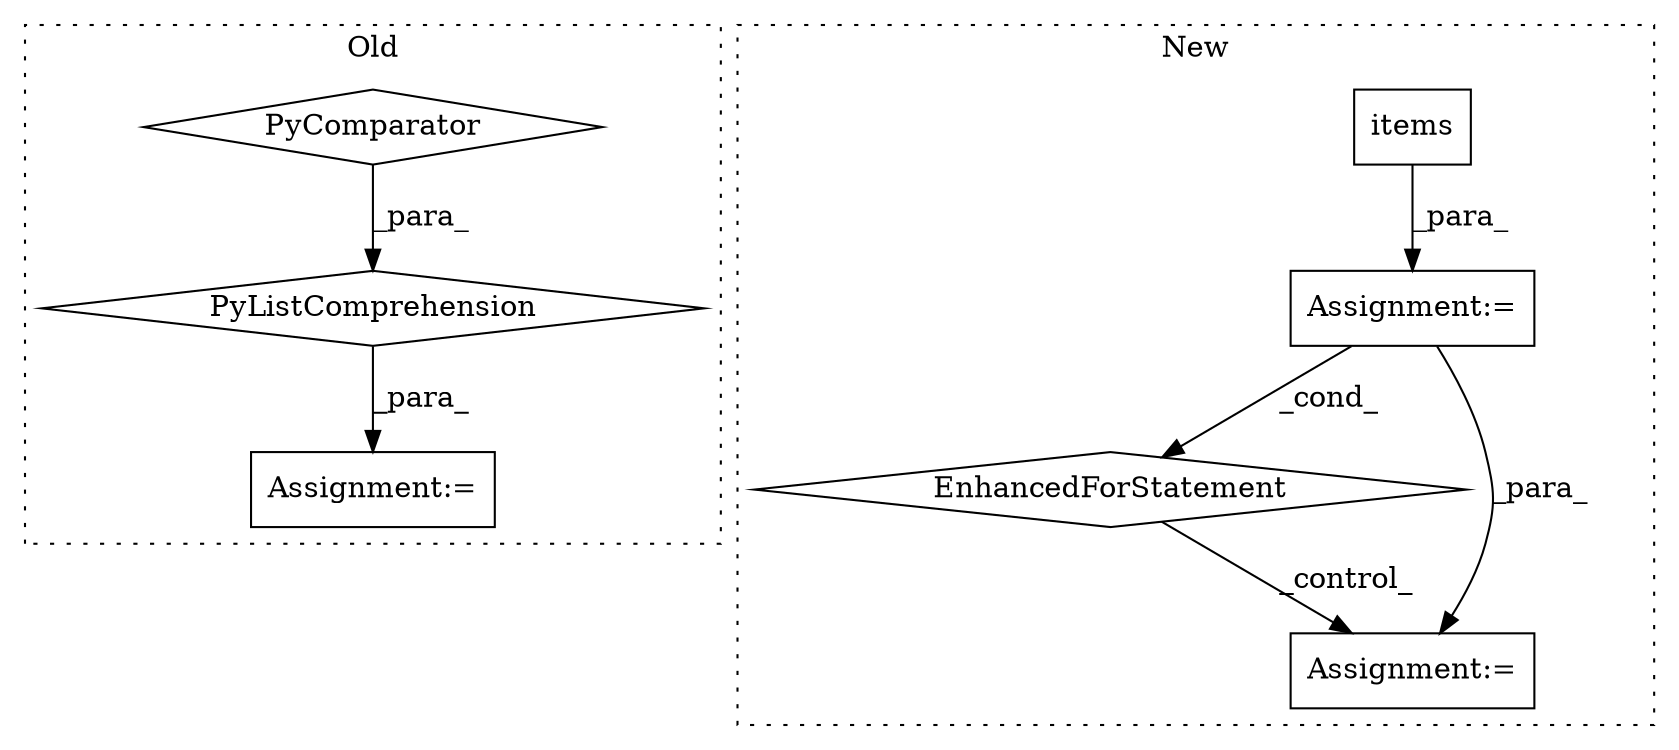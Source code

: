 digraph G {
subgraph cluster0 {
1 [label="PyComparator" a="113" s="8294" l="55" shape="diamond"];
4 [label="Assignment:=" a="7" s="8193" l="12" shape="box"];
6 [label="PyListComprehension" a="109" s="8205" l="152" shape="diamond"];
label = "Old";
style="dotted";
}
subgraph cluster1 {
2 [label="items" a="32" s="8346" l="7" shape="box"];
3 [label="Assignment:=" a="7" s="8242,8353" l="70,2" shape="box"];
5 [label="EnhancedForStatement" a="70" s="8242,8353" l="70,2" shape="diamond"];
7 [label="Assignment:=" a="7" s="8435,8538" l="85,2" shape="box"];
label = "New";
style="dotted";
}
1 -> 6 [label="_para_"];
2 -> 3 [label="_para_"];
3 -> 7 [label="_para_"];
3 -> 5 [label="_cond_"];
5 -> 7 [label="_control_"];
6 -> 4 [label="_para_"];
}